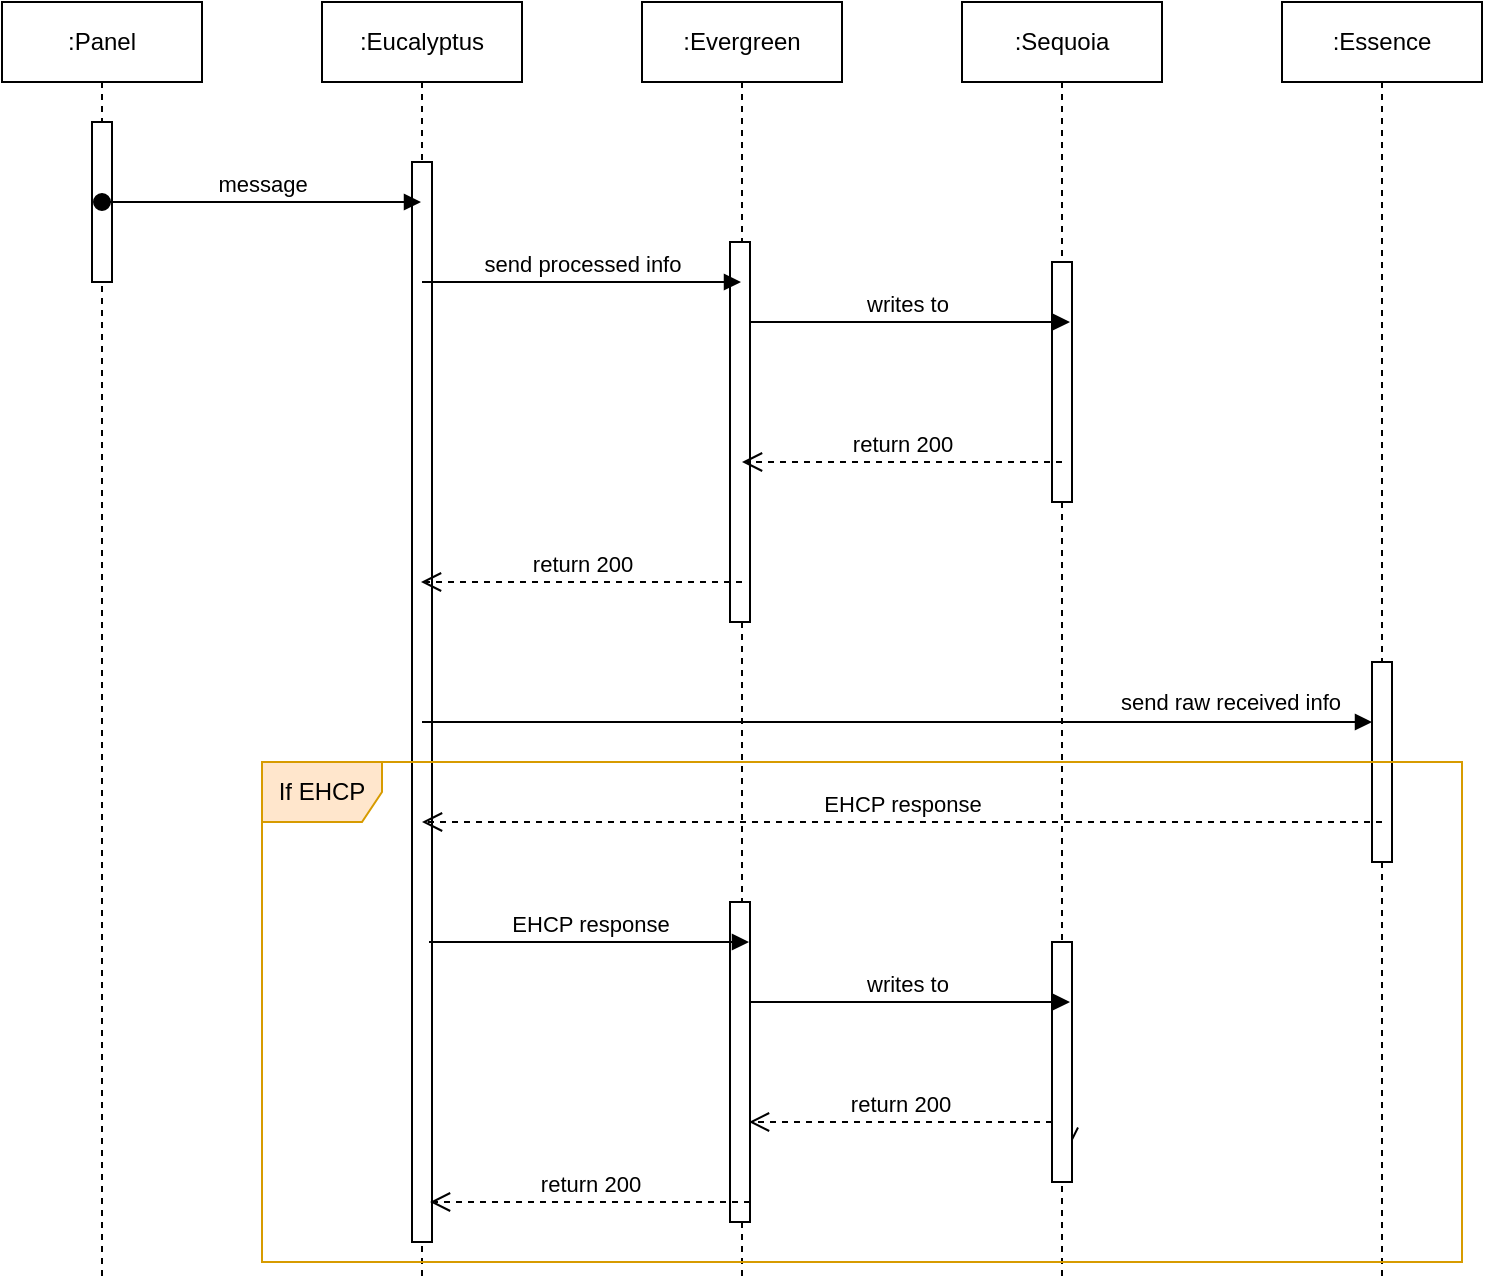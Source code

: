 <mxfile version="26.2.13">
  <diagram name="Page-1" id="lRKMSKcynZLOtO5UF5k7">
    <mxGraphModel dx="1428" dy="863" grid="1" gridSize="10" guides="1" tooltips="1" connect="1" arrows="1" fold="1" page="1" pageScale="1" pageWidth="827" pageHeight="1169" math="0" shadow="0">
      <root>
        <mxCell id="0" />
        <mxCell id="1" parent="0" />
        <mxCell id="q5fqKoRlzlhvviDeyAt6-1" value=":Panel" style="shape=umlLifeline;perimeter=lifelinePerimeter;whiteSpace=wrap;html=1;container=1;dropTarget=0;collapsible=0;recursiveResize=0;outlineConnect=0;portConstraint=eastwest;newEdgeStyle={&quot;curved&quot;:0,&quot;rounded&quot;:0};" vertex="1" parent="1">
          <mxGeometry x="40" y="40" width="100" height="640" as="geometry" />
        </mxCell>
        <mxCell id="q5fqKoRlzlhvviDeyAt6-9" value="" style="html=1;points=[[0,0,0,0,5],[0,1,0,0,-5],[1,0,0,0,5],[1,1,0,0,-5]];perimeter=orthogonalPerimeter;outlineConnect=0;targetShapes=umlLifeline;portConstraint=eastwest;newEdgeStyle={&quot;curved&quot;:0,&quot;rounded&quot;:0};" vertex="1" parent="q5fqKoRlzlhvviDeyAt6-1">
          <mxGeometry x="45" y="60" width="10" height="80" as="geometry" />
        </mxCell>
        <mxCell id="q5fqKoRlzlhvviDeyAt6-2" value=":Eucalyptus" style="shape=umlLifeline;perimeter=lifelinePerimeter;whiteSpace=wrap;html=1;container=1;dropTarget=0;collapsible=0;recursiveResize=0;outlineConnect=0;portConstraint=eastwest;newEdgeStyle={&quot;curved&quot;:0,&quot;rounded&quot;:0};" vertex="1" parent="1">
          <mxGeometry x="200" y="40" width="100" height="640" as="geometry" />
        </mxCell>
        <mxCell id="q5fqKoRlzlhvviDeyAt6-10" value="" style="html=1;points=[[0,0,0,0,5],[0,1,0,0,-5],[1,0,0,0,5],[1,1,0,0,-5]];perimeter=orthogonalPerimeter;outlineConnect=0;targetShapes=umlLifeline;portConstraint=eastwest;newEdgeStyle={&quot;curved&quot;:0,&quot;rounded&quot;:0};" vertex="1" parent="q5fqKoRlzlhvviDeyAt6-2">
          <mxGeometry x="45" y="80" width="10" height="540" as="geometry" />
        </mxCell>
        <mxCell id="q5fqKoRlzlhvviDeyAt6-3" value=":Evergreen" style="shape=umlLifeline;perimeter=lifelinePerimeter;whiteSpace=wrap;html=1;container=1;dropTarget=0;collapsible=0;recursiveResize=0;outlineConnect=0;portConstraint=eastwest;newEdgeStyle={&quot;curved&quot;:0,&quot;rounded&quot;:0};" vertex="1" parent="1">
          <mxGeometry x="360" y="40" width="100" height="640" as="geometry" />
        </mxCell>
        <mxCell id="q5fqKoRlzlhvviDeyAt6-15" value="" style="html=1;points=[[0,0,0,0,5],[0,1,0,0,-5],[1,0,0,0,5],[1,1,0,0,-5]];perimeter=orthogonalPerimeter;outlineConnect=0;targetShapes=umlLifeline;portConstraint=eastwest;newEdgeStyle={&quot;curved&quot;:0,&quot;rounded&quot;:0};" vertex="1" parent="q5fqKoRlzlhvviDeyAt6-3">
          <mxGeometry x="44" y="120" width="10" height="190" as="geometry" />
        </mxCell>
        <mxCell id="q5fqKoRlzlhvviDeyAt6-29" value="" style="html=1;points=[[0,0,0,0,5],[0,1,0,0,-5],[1,0,0,0,5],[1,1,0,0,-5]];perimeter=orthogonalPerimeter;outlineConnect=0;targetShapes=umlLifeline;portConstraint=eastwest;newEdgeStyle={&quot;curved&quot;:0,&quot;rounded&quot;:0};" vertex="1" parent="q5fqKoRlzlhvviDeyAt6-3">
          <mxGeometry x="44" y="450" width="10" height="160" as="geometry" />
        </mxCell>
        <mxCell id="q5fqKoRlzlhvviDeyAt6-4" value=":Essence" style="shape=umlLifeline;perimeter=lifelinePerimeter;whiteSpace=wrap;html=1;container=1;dropTarget=0;collapsible=0;recursiveResize=0;outlineConnect=0;portConstraint=eastwest;newEdgeStyle={&quot;curved&quot;:0,&quot;rounded&quot;:0};" vertex="1" parent="1">
          <mxGeometry x="680" y="40" width="100" height="640" as="geometry" />
        </mxCell>
        <mxCell id="q5fqKoRlzlhvviDeyAt6-18" value="" style="html=1;points=[[0,0,0,0,5],[0,1,0,0,-5],[1,0,0,0,5],[1,1,0,0,-5]];perimeter=orthogonalPerimeter;outlineConnect=0;targetShapes=umlLifeline;portConstraint=eastwest;newEdgeStyle={&quot;curved&quot;:0,&quot;rounded&quot;:0};" vertex="1" parent="q5fqKoRlzlhvviDeyAt6-4">
          <mxGeometry x="45" y="330" width="10" height="100" as="geometry" />
        </mxCell>
        <mxCell id="q5fqKoRlzlhvviDeyAt6-5" value="message" style="html=1;verticalAlign=bottom;startArrow=oval;startFill=1;endArrow=block;startSize=8;curved=0;rounded=0;" edge="1" parent="1" target="q5fqKoRlzlhvviDeyAt6-2">
          <mxGeometry width="60" relative="1" as="geometry">
            <mxPoint x="90" y="140" as="sourcePoint" />
            <mxPoint x="150" y="140" as="targetPoint" />
          </mxGeometry>
        </mxCell>
        <mxCell id="q5fqKoRlzlhvviDeyAt6-7" value="send processed info" style="html=1;verticalAlign=bottom;endArrow=block;curved=0;rounded=0;" edge="1" parent="1" target="q5fqKoRlzlhvviDeyAt6-3">
          <mxGeometry width="80" relative="1" as="geometry">
            <mxPoint x="250" y="180" as="sourcePoint" />
            <mxPoint x="330" y="180" as="targetPoint" />
          </mxGeometry>
        </mxCell>
        <mxCell id="q5fqKoRlzlhvviDeyAt6-11" value="return 200" style="html=1;verticalAlign=bottom;endArrow=open;dashed=1;endSize=8;curved=0;rounded=0;" edge="1" parent="1">
          <mxGeometry relative="1" as="geometry">
            <mxPoint x="410" y="330" as="sourcePoint" />
            <mxPoint x="249.5" y="330" as="targetPoint" />
          </mxGeometry>
        </mxCell>
        <mxCell id="q5fqKoRlzlhvviDeyAt6-12" value=":Sequoia" style="shape=umlLifeline;perimeter=lifelinePerimeter;whiteSpace=wrap;html=1;container=1;dropTarget=0;collapsible=0;recursiveResize=0;outlineConnect=0;portConstraint=eastwest;newEdgeStyle={&quot;curved&quot;:0,&quot;rounded&quot;:0};" vertex="1" parent="1">
          <mxGeometry x="520" y="40" width="100" height="640" as="geometry" />
        </mxCell>
        <mxCell id="q5fqKoRlzlhvviDeyAt6-16" value="" style="html=1;points=[[0,0,0,0,5],[0,1,0,0,-5],[1,0,0,0,5],[1,1,0,0,-5]];perimeter=orthogonalPerimeter;outlineConnect=0;targetShapes=umlLifeline;portConstraint=eastwest;newEdgeStyle={&quot;curved&quot;:0,&quot;rounded&quot;:0};" vertex="1" parent="q5fqKoRlzlhvviDeyAt6-12">
          <mxGeometry x="45" y="130" width="10" height="120" as="geometry" />
        </mxCell>
        <mxCell id="q5fqKoRlzlhvviDeyAt6-13" value="writes to&amp;nbsp;" style="html=1;verticalAlign=bottom;endArrow=block;curved=0;rounded=0;" edge="1" parent="1">
          <mxGeometry width="80" relative="1" as="geometry">
            <mxPoint x="414" y="200" as="sourcePoint" />
            <mxPoint x="574" y="200" as="targetPoint" />
          </mxGeometry>
        </mxCell>
        <mxCell id="q5fqKoRlzlhvviDeyAt6-14" value="return 200" style="html=1;verticalAlign=bottom;endArrow=open;dashed=1;endSize=8;curved=0;rounded=0;" edge="1" parent="1">
          <mxGeometry relative="1" as="geometry">
            <mxPoint x="570" y="270" as="sourcePoint" />
            <mxPoint x="410" y="270" as="targetPoint" />
          </mxGeometry>
        </mxCell>
        <mxCell id="q5fqKoRlzlhvviDeyAt6-19" value="" style="html=1;verticalAlign=bottom;endArrow=block;curved=0;rounded=0;" edge="1" parent="1" target="q5fqKoRlzlhvviDeyAt6-18">
          <mxGeometry x="0.502" width="80" relative="1" as="geometry">
            <mxPoint x="250" y="400" as="sourcePoint" />
            <mxPoint x="730" y="400" as="targetPoint" />
            <mxPoint as="offset" />
          </mxGeometry>
        </mxCell>
        <mxCell id="q5fqKoRlzlhvviDeyAt6-20" value="send raw received info" style="edgeLabel;html=1;align=center;verticalAlign=middle;resizable=0;points=[];" vertex="1" connectable="0" parent="q5fqKoRlzlhvviDeyAt6-19">
          <mxGeometry x="0.701" y="-3" relative="1" as="geometry">
            <mxPoint y="-13" as="offset" />
          </mxGeometry>
        </mxCell>
        <mxCell id="q5fqKoRlzlhvviDeyAt6-22" value="EHCP response" style="html=1;verticalAlign=bottom;endArrow=open;dashed=1;endSize=8;curved=0;rounded=0;" edge="1" parent="1" target="q5fqKoRlzlhvviDeyAt6-2">
          <mxGeometry relative="1" as="geometry">
            <mxPoint x="730" y="450" as="sourcePoint" />
            <mxPoint x="650" y="450" as="targetPoint" />
          </mxGeometry>
        </mxCell>
        <mxCell id="q5fqKoRlzlhvviDeyAt6-23" value="EHCP response" style="html=1;verticalAlign=bottom;endArrow=block;curved=0;rounded=0;" edge="1" parent="1">
          <mxGeometry width="80" relative="1" as="geometry">
            <mxPoint x="253.5" y="510" as="sourcePoint" />
            <mxPoint x="413.5" y="510" as="targetPoint" />
          </mxGeometry>
        </mxCell>
        <mxCell id="q5fqKoRlzlhvviDeyAt6-25" value="return 200" style="html=1;verticalAlign=bottom;endArrow=open;dashed=1;endSize=8;curved=0;rounded=0;" edge="1" parent="1" source="q5fqKoRlzlhvviDeyAt6-27">
          <mxGeometry relative="1" as="geometry">
            <mxPoint x="573.5" y="600" as="sourcePoint" />
            <mxPoint x="413.5" y="600" as="targetPoint" />
          </mxGeometry>
        </mxCell>
        <mxCell id="q5fqKoRlzlhvviDeyAt6-26" value="return 200" style="html=1;verticalAlign=bottom;endArrow=open;dashed=1;endSize=8;curved=0;rounded=0;" edge="1" parent="1">
          <mxGeometry relative="1" as="geometry">
            <mxPoint x="414" y="640" as="sourcePoint" />
            <mxPoint x="254" y="640" as="targetPoint" />
          </mxGeometry>
        </mxCell>
        <mxCell id="q5fqKoRlzlhvviDeyAt6-28" value="" style="html=1;verticalAlign=bottom;endArrow=open;dashed=1;endSize=8;curved=0;rounded=0;" edge="1" parent="1" target="q5fqKoRlzlhvviDeyAt6-27">
          <mxGeometry relative="1" as="geometry">
            <mxPoint x="573.5" y="600" as="sourcePoint" />
            <mxPoint x="413.5" y="600" as="targetPoint" />
          </mxGeometry>
        </mxCell>
        <mxCell id="q5fqKoRlzlhvviDeyAt6-27" value="" style="html=1;points=[[0,0,0,0,5],[0,1,0,0,-5],[1,0,0,0,5],[1,1,0,0,-5]];perimeter=orthogonalPerimeter;outlineConnect=0;targetShapes=umlLifeline;portConstraint=eastwest;newEdgeStyle={&quot;curved&quot;:0,&quot;rounded&quot;:0};" vertex="1" parent="1">
          <mxGeometry x="565" y="510" width="10" height="120" as="geometry" />
        </mxCell>
        <mxCell id="q5fqKoRlzlhvviDeyAt6-24" value="writes to&amp;nbsp;" style="html=1;verticalAlign=bottom;endArrow=block;curved=0;rounded=0;" edge="1" parent="1">
          <mxGeometry width="80" relative="1" as="geometry">
            <mxPoint x="414" y="540" as="sourcePoint" />
            <mxPoint x="574" y="540" as="targetPoint" />
          </mxGeometry>
        </mxCell>
        <mxCell id="q5fqKoRlzlhvviDeyAt6-30" value="If EHCP" style="shape=umlFrame;whiteSpace=wrap;html=1;pointerEvents=0;fillColor=#ffe6cc;strokeColor=#d79b00;labelBackgroundColor=none;fillStyle=solid;" vertex="1" parent="1">
          <mxGeometry x="170" y="420" width="600" height="250" as="geometry" />
        </mxCell>
      </root>
    </mxGraphModel>
  </diagram>
</mxfile>
